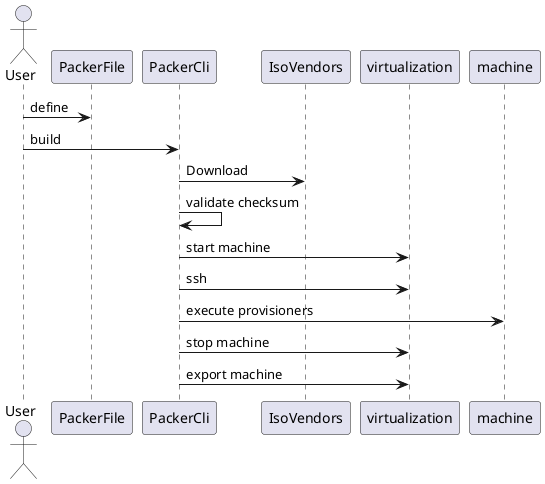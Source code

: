 @startuml
actor User
User -> PackerFile: define
User -> PackerCli: build
PackerCli -> IsoVendors: Download
PackerCli -> PackerCli: validate checksum
PackerCli -> virtualization: start machine
PackerCli -> virtualization: ssh
PackerCli -> machine: execute provisioners
PackerCli -> virtualization: stop machine
PackerCli -> virtualization: export machine
@enduml
